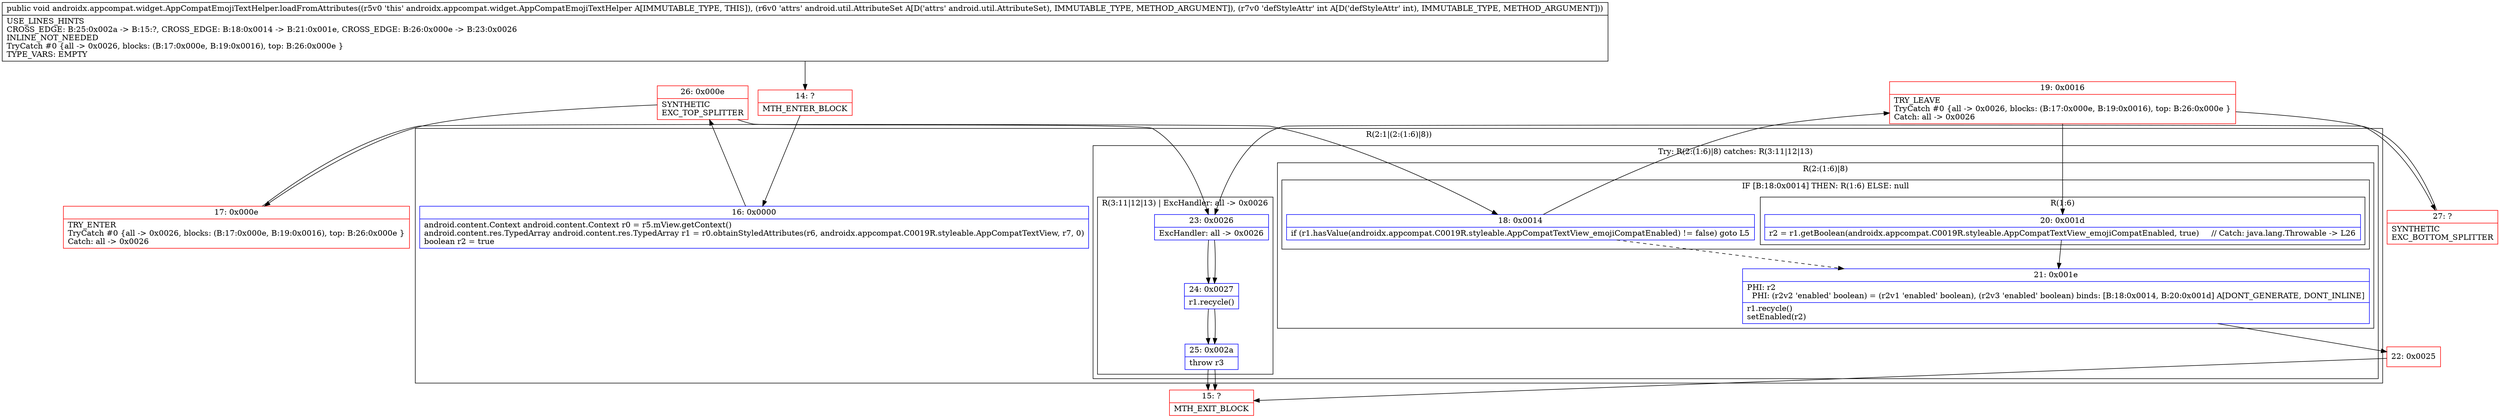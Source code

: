digraph "CFG forandroidx.appcompat.widget.AppCompatEmojiTextHelper.loadFromAttributes(Landroid\/util\/AttributeSet;I)V" {
subgraph cluster_Region_212597671 {
label = "R(2:1|(2:(1:6)|8))";
node [shape=record,color=blue];
Node_16 [shape=record,label="{16\:\ 0x0000|android.content.Context android.content.Context r0 = r5.mView.getContext()\landroid.content.res.TypedArray android.content.res.TypedArray r1 = r0.obtainStyledAttributes(r6, androidx.appcompat.C0019R.styleable.AppCompatTextView, r7, 0)\lboolean r2 = true\l}"];
subgraph cluster_TryCatchRegion_905942735 {
label = "Try: R(2:(1:6)|8) catches: R(3:11|12|13)";
node [shape=record,color=blue];
subgraph cluster_Region_120619644 {
label = "R(2:(1:6)|8)";
node [shape=record,color=blue];
subgraph cluster_IfRegion_237204801 {
label = "IF [B:18:0x0014] THEN: R(1:6) ELSE: null";
node [shape=record,color=blue];
Node_18 [shape=record,label="{18\:\ 0x0014|if (r1.hasValue(androidx.appcompat.C0019R.styleable.AppCompatTextView_emojiCompatEnabled) != false) goto L5\l}"];
subgraph cluster_Region_1893633908 {
label = "R(1:6)";
node [shape=record,color=blue];
Node_20 [shape=record,label="{20\:\ 0x001d|r2 = r1.getBoolean(androidx.appcompat.C0019R.styleable.AppCompatTextView_emojiCompatEnabled, true)     \/\/ Catch: java.lang.Throwable \-\> L26\l}"];
}
}
Node_21 [shape=record,label="{21\:\ 0x001e|PHI: r2 \l  PHI: (r2v2 'enabled' boolean) = (r2v1 'enabled' boolean), (r2v3 'enabled' boolean) binds: [B:18:0x0014, B:20:0x001d] A[DONT_GENERATE, DONT_INLINE]\l|r1.recycle()\lsetEnabled(r2)\l}"];
}
subgraph cluster_Region_1419065342 {
label = "R(3:11|12|13) | ExcHandler: all \-\> 0x0026\l";
node [shape=record,color=blue];
Node_23 [shape=record,label="{23\:\ 0x0026|ExcHandler: all \-\> 0x0026\l}"];
Node_24 [shape=record,label="{24\:\ 0x0027|r1.recycle()\l}"];
Node_25 [shape=record,label="{25\:\ 0x002a|throw r3\l}"];
}
}
}
subgraph cluster_Region_1419065342 {
label = "R(3:11|12|13) | ExcHandler: all \-\> 0x0026\l";
node [shape=record,color=blue];
Node_23 [shape=record,label="{23\:\ 0x0026|ExcHandler: all \-\> 0x0026\l}"];
Node_24 [shape=record,label="{24\:\ 0x0027|r1.recycle()\l}"];
Node_25 [shape=record,label="{25\:\ 0x002a|throw r3\l}"];
}
Node_14 [shape=record,color=red,label="{14\:\ ?|MTH_ENTER_BLOCK\l}"];
Node_26 [shape=record,color=red,label="{26\:\ 0x000e|SYNTHETIC\lEXC_TOP_SPLITTER\l}"];
Node_17 [shape=record,color=red,label="{17\:\ 0x000e|TRY_ENTER\lTryCatch #0 \{all \-\> 0x0026, blocks: (B:17:0x000e, B:19:0x0016), top: B:26:0x000e \}\lCatch: all \-\> 0x0026\l}"];
Node_19 [shape=record,color=red,label="{19\:\ 0x0016|TRY_LEAVE\lTryCatch #0 \{all \-\> 0x0026, blocks: (B:17:0x000e, B:19:0x0016), top: B:26:0x000e \}\lCatch: all \-\> 0x0026\l}"];
Node_27 [shape=record,color=red,label="{27\:\ ?|SYNTHETIC\lEXC_BOTTOM_SPLITTER\l}"];
Node_22 [shape=record,color=red,label="{22\:\ 0x0025}"];
Node_15 [shape=record,color=red,label="{15\:\ ?|MTH_EXIT_BLOCK\l}"];
MethodNode[shape=record,label="{public void androidx.appcompat.widget.AppCompatEmojiTextHelper.loadFromAttributes((r5v0 'this' androidx.appcompat.widget.AppCompatEmojiTextHelper A[IMMUTABLE_TYPE, THIS]), (r6v0 'attrs' android.util.AttributeSet A[D('attrs' android.util.AttributeSet), IMMUTABLE_TYPE, METHOD_ARGUMENT]), (r7v0 'defStyleAttr' int A[D('defStyleAttr' int), IMMUTABLE_TYPE, METHOD_ARGUMENT]))  | USE_LINES_HINTS\lCROSS_EDGE: B:25:0x002a \-\> B:15:?, CROSS_EDGE: B:18:0x0014 \-\> B:21:0x001e, CROSS_EDGE: B:26:0x000e \-\> B:23:0x0026\lINLINE_NOT_NEEDED\lTryCatch #0 \{all \-\> 0x0026, blocks: (B:17:0x000e, B:19:0x0016), top: B:26:0x000e \}\lTYPE_VARS: EMPTY\l}"];
MethodNode -> Node_14;Node_16 -> Node_26;
Node_18 -> Node_19;
Node_18 -> Node_21[style=dashed];
Node_20 -> Node_21;
Node_21 -> Node_22;
Node_23 -> Node_24;
Node_24 -> Node_25;
Node_25 -> Node_15;
Node_23 -> Node_24;
Node_24 -> Node_25;
Node_25 -> Node_15;
Node_14 -> Node_16;
Node_26 -> Node_17;
Node_26 -> Node_23;
Node_17 -> Node_18;
Node_19 -> Node_20;
Node_19 -> Node_27;
Node_27 -> Node_23;
Node_22 -> Node_15;
}

